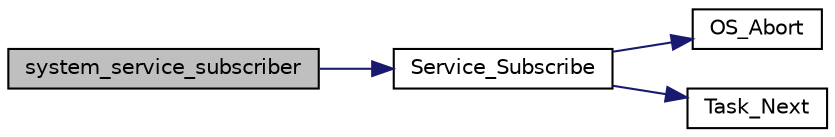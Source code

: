 digraph "system_service_subscriber"
{
  edge [fontname="Helvetica",fontsize="10",labelfontname="Helvetica",labelfontsize="10"];
  node [fontname="Helvetica",fontsize="10",shape=record];
  rankdir="LR";
  Node1 [label="system_service_subscriber",height=0.2,width=0.4,color="black", fillcolor="grey75", style="filled", fontcolor="black"];
  Node1 -> Node2 [color="midnightblue",fontsize="10",style="solid",fontname="Helvetica"];
  Node2 [label="Service_Subscribe",height=0.2,width=0.4,color="black", fillcolor="white", style="filled",URL="$os_8c.html#aee597502c326bc9ca1faeaa422dbbbf8"];
  Node2 -> Node3 [color="midnightblue",fontsize="10",style="solid",fontname="Helvetica"];
  Node3 [label="OS_Abort",height=0.2,width=0.4,color="black", fillcolor="white", style="filled",URL="$os_8c.html#ab5747390a8be675282cb93e5198bd085",tooltip="Abort the execution of this RTOS due to an unrecoverable erorr. "];
  Node2 -> Node4 [color="midnightblue",fontsize="10",style="solid",fontname="Helvetica"];
  Node4 [label="Task_Next",height=0.2,width=0.4,color="black", fillcolor="white", style="filled",URL="$os_8c.html#a5a9b72d0dadaea32fec8d4ff1c0eafa4",tooltip="The calling task gives up its share of the processor voluntarily. "];
}
